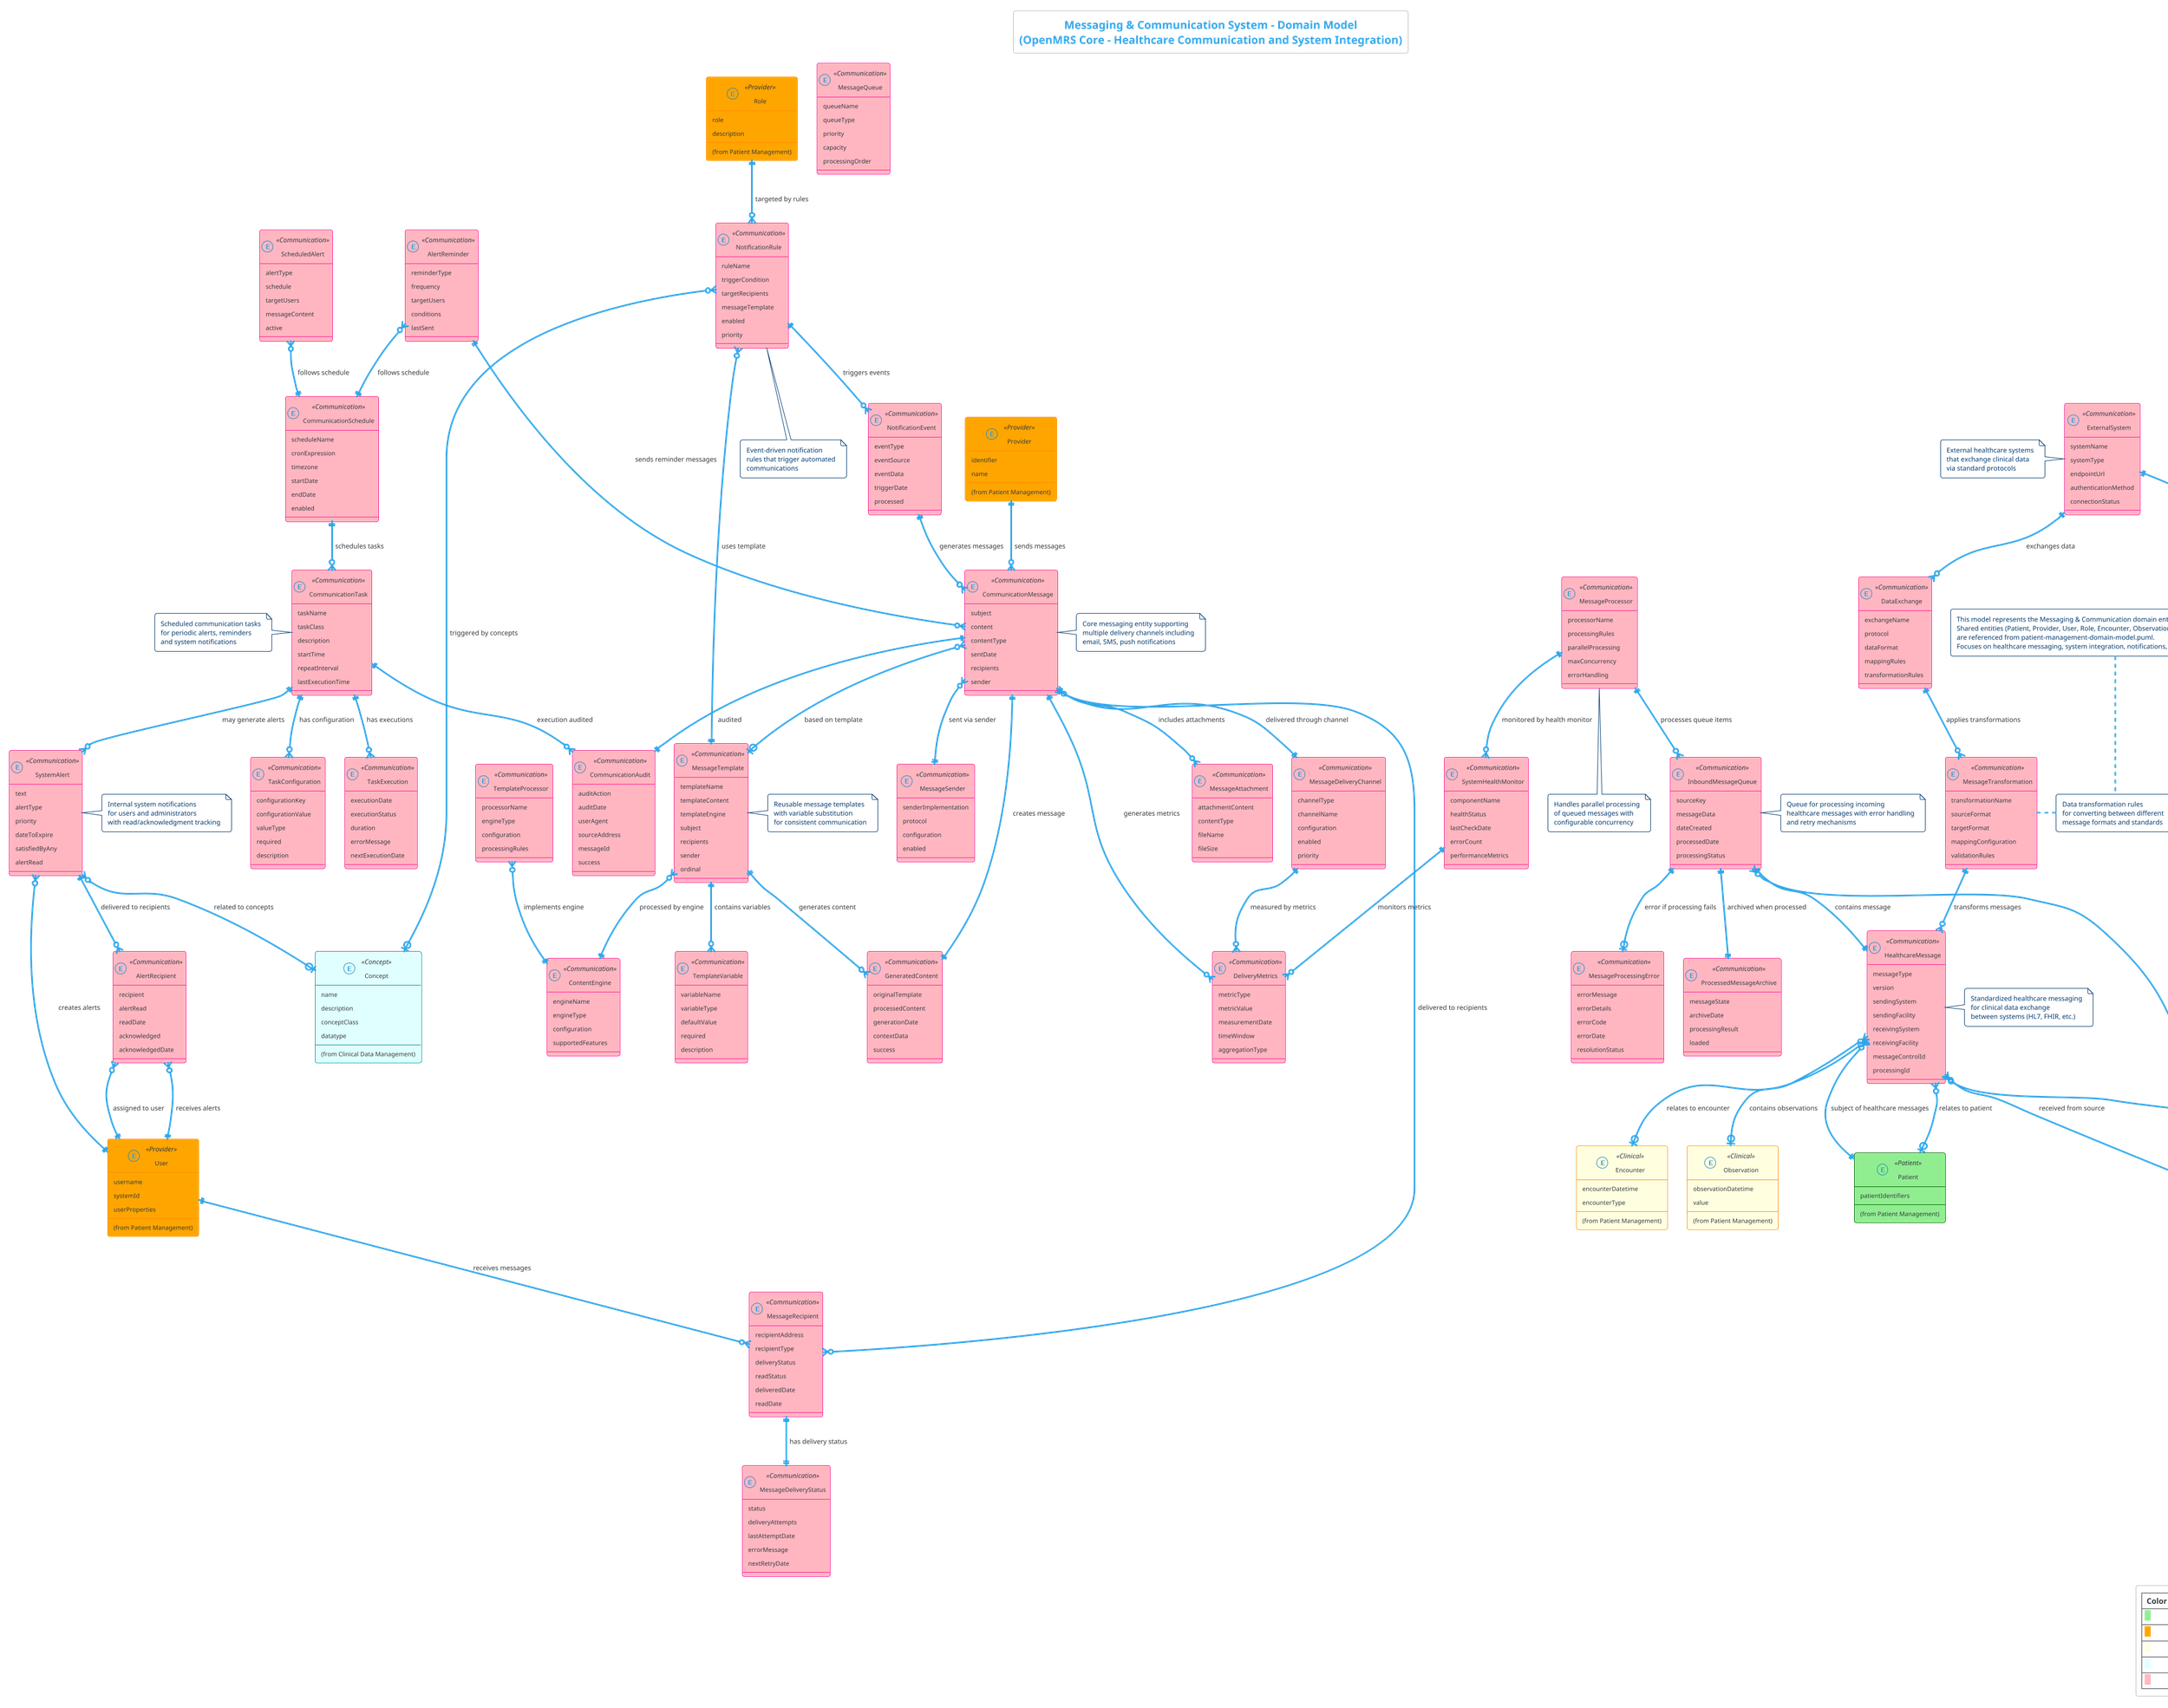 @startuml Messaging & Communication System - Domain Model
!theme cerulean-outline
title Messaging & Communication System - Domain Model\n(OpenMRS Core - Healthcare Communication and System Integration)

' This model represents the conceptual domain entities for Messaging & Communication
' Shared entities are referenced from: patient-management-domain-model.puml

' Define entity colors and styles - consistent with other domain models
' Color Legend - aligned with DOMAIN_COLOR_STANDARDS.md:
' - LightGreen (Patient): Patient-specific entities (from Patient Management)
' - Orange (Provider): Healthcare provider entities (from Patient Management)
' - LightYellow (Clinical): Clinical care episode entities (from Patient Management)
' - LightCyan (Concept): Clinical vocabulary and concept entities (from Patient Management)
' - LightPink (Communication): All Messaging & Communication entities (Messaging & Communication Domain)

skinparam class {
    ' Shared Domain Entities (from other domain models)
    BackgroundColor<<Patient>> LightGreen
    BackgroundColor<<Provider>> Orange
    BackgroundColor<<Clinical>> LightYellow
    BackgroundColor<<Concept>> LightCyan
    
    ' Messaging & Communication Specific Entities - All use same color
    BackgroundColor<<Communication>> LightPink
    
    ' Border colors for better distinction
    BorderColor<<Patient>> DarkGreen
    BorderColor<<Provider>> DarkOrange
    BorderColor<<Clinical>> DarkOrange
    BorderColor<<Concept>> DarkCyan
    BorderColor<<Communication>> DeepPink
}

' === SHARED ENTITIES (referenced from patient-management-domain-model.puml) ===
entity Patient <<Patient>> {
    patientIdentifiers
    (from Patient Management)
}

entity Provider <<Provider>> {
    identifier
    name
    (from Patient Management)
}

entity User <<Provider>> {
    username
    systemId
    userProperties
    (from Patient Management)
}

entity Role <<Provider>> {
    role
    description
    (from Patient Management)
}

entity Encounter <<Clinical>> {
    encounterDatetime
    encounterType
    (from Patient Management)
}

entity Observation <<Clinical>> {
    observationDatetime
    value
    (from Patient Management)
}

entity Concept <<Concept>> {
    name
    description
    conceptClass
    datatype
    (from Clinical Data Management)
}

' === CORE MESSAGING ENTITIES ===

' Message Communication Core
entity CommunicationMessage <<Communication>> {
    subject
    content
    contentType
    sentDate
    recipients
    sender
}

entity MessageAttachment <<Communication>> {
    attachmentContent
    contentType
    fileName
    fileSize
}

entity MessageRecipient <<Communication>> {
    recipientAddress
    recipientType
    deliveryStatus
    readStatus
    deliveredDate
    readDate
}

entity MessageDeliveryChannel <<Communication>> {
    channelType
    channelName
    configuration
    enabled
    priority
}

entity MessageSender <<Communication>> {
    senderImplementation
    protocol
    configuration
    enabled
}

entity MessageDeliveryStatus <<Communication>> {
    status
    deliveryAttempts
    lastAttemptDate
    errorMessage
    nextRetryDate
}

' Alert and Notification System
entity SystemAlert <<Communication>> {
    text
    alertType
    priority
    dateToExpire
    satisfiedByAny
    alertRead
}

entity AlertRecipient <<Communication>> {
    recipient
    alertRead
    readDate
    acknowledged
    acknowledgedDate
}

entity NotificationRule <<Communication>> {
    ruleName
    triggerCondition
    targetRecipients
    messageTemplate
    enabled
    priority
}

entity NotificationEvent <<Communication>> {
    eventType
    eventSource
    eventData
    triggerDate
    processed
}

' === MESSAGE TEMPLATE AND CONTENT GENERATION ===

entity MessageTemplate <<Communication>> {
    templateName
    templateContent
    templateEngine
    subject
    recipients
    sender
    ordinal
}

entity TemplateVariable <<Communication>> {
    variableName
    variableType
    defaultValue
    required
    description
}

entity ContentEngine <<Communication>> {
    engineName
    engineType
    configuration
    supportedFeatures
}

entity TemplateProcessor <<Communication>> {
    processorName
    engineType
    configuration
    processingRules
}

entity GeneratedContent <<Communication>> {
    originalTemplate
    processedContent
    generationDate
    contextData
    success
}

' === HEALTHCARE MESSAGE INTEGRATION ===

' Healthcare Message Processing
entity HealthcareMessage <<Communication>> {
    messageType
    version
    sendingSystem
    sendingFacility
    receivingSystem
    receivingFacility
    messageControlId
    processingId
}

entity MessageSource <<Communication>> {
    sourceName
    description
    sourceType
    configuration
}

entity MessageQueue <<Communication>> {
    queueName
    queueType
    priority
    capacity
    processingOrder
}

entity InboundMessageQueue <<Communication>> {
    sourceKey
    messageData
    dateCreated
    processedDate
    processingStatus
}

entity ProcessedMessageArchive <<Communication>> {
    messageState
    archiveDate
    processingResult
    loaded
}

entity MessageProcessingError <<Communication>> {
    errorMessage
    errorDetails
    errorCode
    errorDate
    resolutionStatus
}

entity MessageHandler <<Communication>> {
    handlerName
    messageType
    version
    implementation
    enabled
}

entity MessageRouter <<Communication>> {
    routingRules
    defaultHandler
    fallbackBehavior
    routingTable
}

entity MessageProcessor <<Communication>> {
    processorName
    processingRules
    parallelProcessing
    maxConcurrency
    errorHandling
}

' Integration and External Systems
entity ExternalSystem <<Communication>> {
    systemName
    systemType
    endpointUrl
    authenticationMethod
    connectionStatus
}

entity DataExchange <<Communication>> {
    exchangeName
    protocol
    dataFormat
    mappingRules
    transformationRules
}

entity MessageTransformation <<Communication>> {
    transformationName
    sourceFormat
    targetFormat
    mappingConfiguration
    validationRules
}

' === SCHEDULED COMMUNICATION ===

entity CommunicationTask <<Communication>> {
    taskName
    taskClass
    description
    startTime
    repeatInterval
    lastExecutionTime
}

entity TaskConfiguration <<Communication>> {
    configurationKey
    configurationValue
    valueType
    required
    description
}

entity ScheduledAlert <<Communication>> {
    alertType
    schedule
    targetUsers
    messageContent
    active
}

entity AlertReminder <<Communication>> {
    reminderType
    frequency
    targetUsers
    conditions
    lastSent
}

entity CommunicationSchedule <<Communication>> {
    scheduleName
    cronExpression
    timezone
    startDate
    endDate
    enabled
}

entity TaskExecution <<Communication>> {
    executionDate
    executionStatus
    duration
    errorMessage
    nextExecutionDate
}

' === AUDIT AND MONITORING ===

entity CommunicationAudit <<Communication>> {
    auditAction
    auditDate
    userAgent
    sourceAddress
    messageId
    success
}

entity DeliveryMetrics <<Communication>> {
    metricType
    metricValue
    measurementDate
    timeWindow
    aggregationType
}

entity SystemHealthMonitor <<Communication>> {
    componentName
    healthStatus
    lastCheckDate
    errorCount
    performanceMetrics
}

' === RELATIONSHIPS ===

' Core Patient and Provider Relationships (from base models)
User ||--o{ MessageRecipient : "receives messages"
User ||--o{ AlertRecipient : "receives alerts"
User ||--o{ SystemAlert : "creates alerts"
Role ||--o{ NotificationRule : "targeted by rules"
Provider ||--o{ CommunicationMessage : "sends messages"
Patient ||--o{ HealthcareMessage : "subject of healthcare messages"

' Core Messaging Relationships
CommunicationMessage ||--o{ MessageRecipient : "delivered to recipients"
CommunicationMessage }o--|| MessageSender : "sent via sender"
CommunicationMessage ||--o{ MessageAttachment : "includes attachments"
CommunicationMessage }o--|| MessageDeliveryChannel : "delivered through channel"
MessageRecipient ||--|| MessageDeliveryStatus : "has delivery status"
CommunicationMessage ||--|| CommunicationAudit : "audited"

' Alert System Relationships
SystemAlert ||--o{ AlertRecipient : "delivered to recipients"
AlertRecipient }o--|| User : "assigned to user"
NotificationRule ||--o{ NotificationEvent : "triggers events"
NotificationEvent ||--o{ CommunicationMessage : "generates messages"
NotificationRule }o--|| MessageTemplate : "uses template"

' Template and Content Generation Relationships
MessageTemplate ||--o{ TemplateVariable : "contains variables"
MessageTemplate }o--|| ContentEngine : "processed by engine"
TemplateProcessor }o--|| ContentEngine : "implements engine"
MessageTemplate ||--o{ GeneratedContent : "generates content"
GeneratedContent ||--|| CommunicationMessage : "creates message"
CommunicationMessage }o--o| MessageTemplate : "based on template"

' HL7 Processing Relationships
HealthcareMessage }o--|| MessageSource : "received from source"
InboundMessageQueue }o--|| MessageSource : "queued from source"
InboundMessageQueue ||--|| HealthcareMessage : "contains message"
MessageProcessor ||--o{ InboundMessageQueue : "processes queue items"
InboundMessageQueue ||--|| ProcessedMessageArchive : "archived when processed"
InboundMessageQueue ||--o| MessageProcessingError : "error if processing fails"
MessageRouter ||--o{ MessageHandler : "routes to handlers"
HealthcareMessage }o--|| MessageHandler : "handled by handler"

' Integration and Transformation Relationships
ExternalSystem ||--o{ DataExchange : "exchanges data"
DataExchange ||--o{ MessageTransformation : "applies transformations"
MessageTransformation ||--o{ HealthcareMessage : "transforms messages"
ExternalSystem ||--o{ MessageSource : "provides message source"

' Scheduled Communication Relationships
CommunicationTask ||--o{ TaskConfiguration : "has configuration"
CommunicationTask ||--o{ TaskExecution : "has executions"
CommunicationSchedule ||--o{ CommunicationTask : "schedules tasks"
ScheduledAlert }o--|| CommunicationSchedule : "follows schedule"
AlertReminder }o--|| CommunicationSchedule : "follows schedule"
CommunicationTask ||--o{ SystemAlert : "may generate alerts"
AlertReminder ||--o{ CommunicationMessage : "sends reminder messages"

' Monitoring and Metrics Relationships
CommunicationMessage ||--o{ DeliveryMetrics : "generates metrics"
MessageDeliveryChannel ||--o{ DeliveryMetrics : "measured by metrics"
SystemHealthMonitor ||--o{ DeliveryMetrics : "monitors metrics"
MessageProcessor ||--o{ SystemHealthMonitor : "monitored by health monitor"
CommunicationTask ||--o{ CommunicationAudit : "execution audited"

' Clinical Integration Relationships
HealthcareMessage }o--o| Patient : "relates to patient"
HealthcareMessage }o--o| Encounter : "relates to encounter"
HealthcareMessage }o--o| Observation : "contains observations"
NotificationRule }o--o| Concept : "triggered by concepts"
SystemAlert }o--o| Concept : "related to concepts"

' === NOTES AND CONSTRAINTS ===
note right of CommunicationMessage : Core messaging entity supporting\nmultiple delivery channels including\nemail, SMS, push notifications
note right of HealthcareMessage : Standardized healthcare messaging\nfor clinical data exchange\nbetween systems (HL7, FHIR, etc.)
note right of SystemAlert : Internal system notifications\nfor users and administrators\nwith read/acknowledgment tracking
note right of MessageTemplate : Reusable message templates\nwith variable substitution\nfor consistent communication
note right of InboundMessageQueue : Queue for processing incoming\nhealthcare messages with error handling\nand retry mechanisms
note bottom of MessageProcessor : Handles parallel processing\nof queued messages with\nconfigurable concurrency
note bottom of NotificationRule : Event-driven notification\nrules that trigger automated\ncommunications
note left of ExternalSystem : External healthcare systems\nthat exchange clinical data\nvia standard protocols
note left of CommunicationTask : Scheduled communication tasks\nfor periodic alerts, reminders\nand system notifications
note left of MessageTransformation : Data transformation rules\nfor converting between different\nmessage formats and standards

' Reference note
note top : This model represents the Messaging & Communication domain entities.\nShared entities (Patient, Provider, User, Role, Encounter, Observation)\nare referenced from patient-management-domain-model.puml.\nFocuses on healthcare messaging, system integration, notifications, and scheduled communications.

' Color Legend Table
legend right
|= Color |= Description |= Domain |
|<back:LightGreen>   </back>| Patient entities | Patient Management |
|<back:Orange>   </back>| Healthcare providers | Patient Management |
|<back:LightYellow>   </back>| Clinical episodes | Patient Management |
|<back:LightCyan>   </back>| Clinical concepts | Patient Management |
|<back:LightPink>   </back>| Messaging & Communication | Messaging & Communication |
endlegend

@enduml
